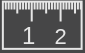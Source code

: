 <mxfile version="24.2.5" type="device">
  <diagram name="第 1 页" id="VX8x2q7U5yT6BQhmhuAg">
    <mxGraphModel dx="1" dy="62" grid="1" gridSize="3.937" guides="1" tooltips="1" connect="1" arrows="1" fold="1" page="1" pageScale="1" pageWidth="48" pageHeight="48" background="#464647" math="0" shadow="0">
      <root>
        <mxCell id="0" />
        <mxCell id="1" parent="0" />
        <mxCell id="hls-HvIjujg9CEYYXCDJ-2" value="1" style="strokeWidth=1;shadow=0;dashed=0;align=left;html=1;shape=mxgraph.mockup.misc.ruler2;dx=14.432;rulerOrient=up;unitSize=10;fontColor=#E6E6E6;spacingLeft=10.432;align=left;verticalAlign=middle;spacingBottom=0;spacingTop=10;spacingRight=0;spacing=0;strokeColor=#E6E6E6;fillColor=none;" vertex="1" parent="1">
          <mxGeometry x="98.43" y="11.81" width="39.38" height="23.62" as="geometry" />
        </mxCell>
      </root>
    </mxGraphModel>
  </diagram>
</mxfile>
